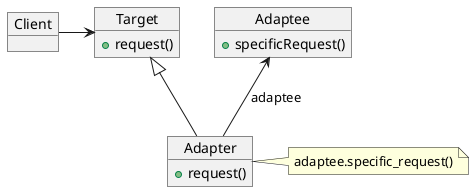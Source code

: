 @startuml adapter
object Target {
  +request()
}

object Client {
}

object Adaptee {
  +specificRequest()
}

object Adapter {
  +request()
}

Client -> Target
Target <|-down- Adapter
Adaptee <-- Adapter : adaptee
note right of Adapter : adaptee.specific_request()
@enduml